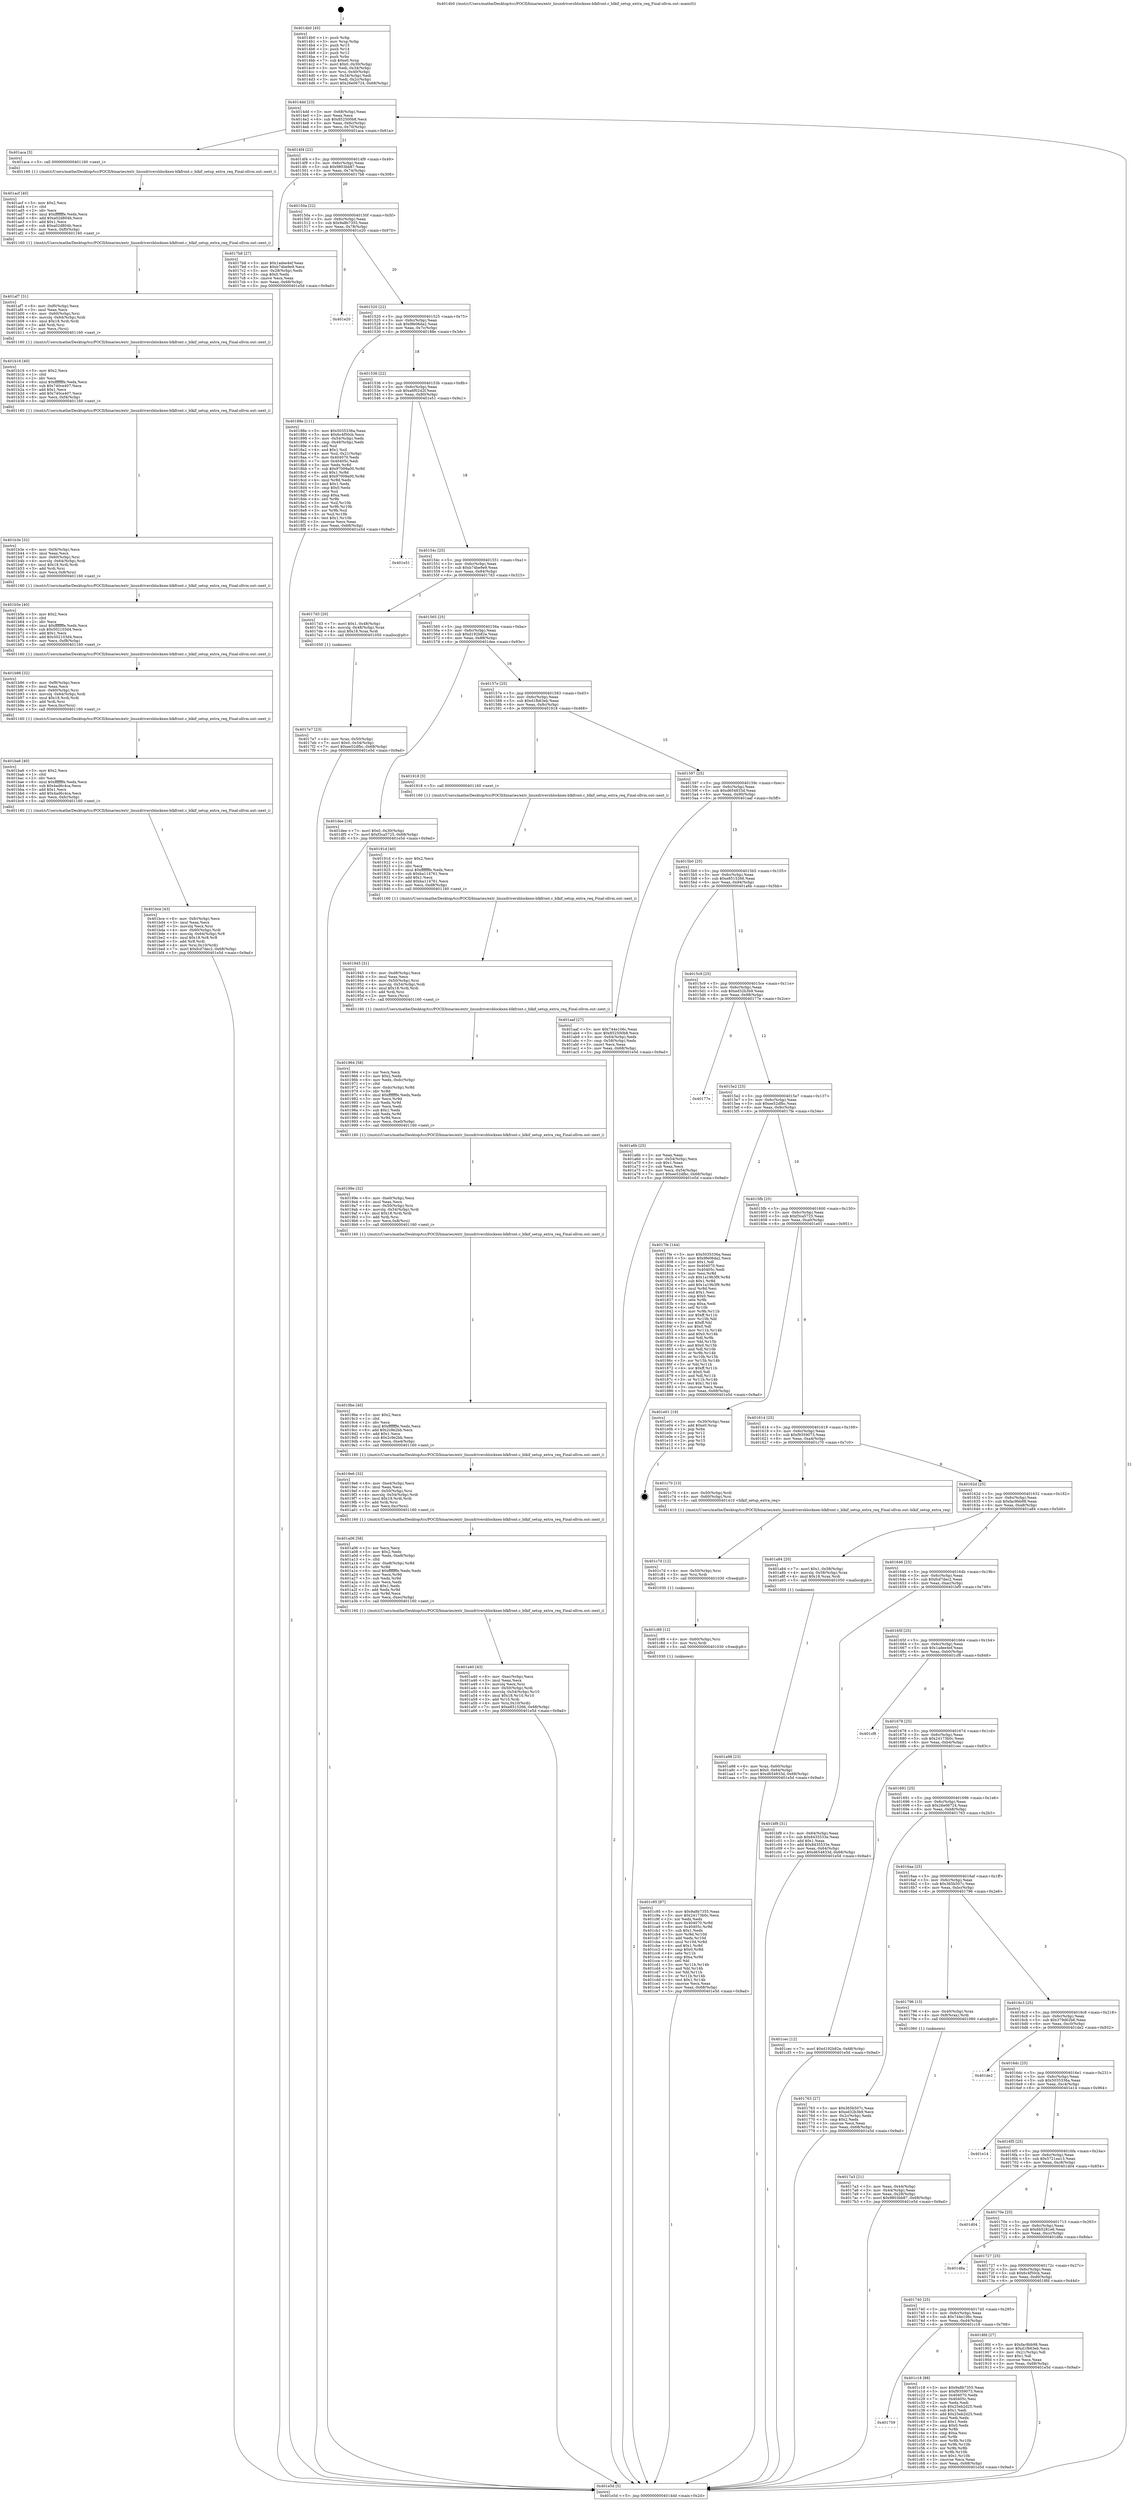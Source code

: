digraph "0x4014b0" {
  label = "0x4014b0 (/mnt/c/Users/mathe/Desktop/tcc/POCII/binaries/extr_linuxdriversblockxen-blkfront.c_blkif_setup_extra_req_Final-ollvm.out::main(0))"
  labelloc = "t"
  node[shape=record]

  Entry [label="",width=0.3,height=0.3,shape=circle,fillcolor=black,style=filled]
  "0x4014dd" [label="{
     0x4014dd [23]\l
     | [instrs]\l
     &nbsp;&nbsp;0x4014dd \<+3\>: mov -0x68(%rbp),%eax\l
     &nbsp;&nbsp;0x4014e0 \<+2\>: mov %eax,%ecx\l
     &nbsp;&nbsp;0x4014e2 \<+6\>: sub $0x852500b8,%ecx\l
     &nbsp;&nbsp;0x4014e8 \<+3\>: mov %eax,-0x6c(%rbp)\l
     &nbsp;&nbsp;0x4014eb \<+3\>: mov %ecx,-0x70(%rbp)\l
     &nbsp;&nbsp;0x4014ee \<+6\>: je 0000000000401aca \<main+0x61a\>\l
  }"]
  "0x401aca" [label="{
     0x401aca [5]\l
     | [instrs]\l
     &nbsp;&nbsp;0x401aca \<+5\>: call 0000000000401160 \<next_i\>\l
     | [calls]\l
     &nbsp;&nbsp;0x401160 \{1\} (/mnt/c/Users/mathe/Desktop/tcc/POCII/binaries/extr_linuxdriversblockxen-blkfront.c_blkif_setup_extra_req_Final-ollvm.out::next_i)\l
  }"]
  "0x4014f4" [label="{
     0x4014f4 [22]\l
     | [instrs]\l
     &nbsp;&nbsp;0x4014f4 \<+5\>: jmp 00000000004014f9 \<main+0x49\>\l
     &nbsp;&nbsp;0x4014f9 \<+3\>: mov -0x6c(%rbp),%eax\l
     &nbsp;&nbsp;0x4014fc \<+5\>: sub $0x9803bb87,%eax\l
     &nbsp;&nbsp;0x401501 \<+3\>: mov %eax,-0x74(%rbp)\l
     &nbsp;&nbsp;0x401504 \<+6\>: je 00000000004017b8 \<main+0x308\>\l
  }"]
  Exit [label="",width=0.3,height=0.3,shape=circle,fillcolor=black,style=filled,peripheries=2]
  "0x4017b8" [label="{
     0x4017b8 [27]\l
     | [instrs]\l
     &nbsp;&nbsp;0x4017b8 \<+5\>: mov $0x1adee4ef,%eax\l
     &nbsp;&nbsp;0x4017bd \<+5\>: mov $0xb74be9e9,%ecx\l
     &nbsp;&nbsp;0x4017c2 \<+3\>: mov -0x28(%rbp),%edx\l
     &nbsp;&nbsp;0x4017c5 \<+3\>: cmp $0x0,%edx\l
     &nbsp;&nbsp;0x4017c8 \<+3\>: cmove %ecx,%eax\l
     &nbsp;&nbsp;0x4017cb \<+3\>: mov %eax,-0x68(%rbp)\l
     &nbsp;&nbsp;0x4017ce \<+5\>: jmp 0000000000401e5d \<main+0x9ad\>\l
  }"]
  "0x40150a" [label="{
     0x40150a [22]\l
     | [instrs]\l
     &nbsp;&nbsp;0x40150a \<+5\>: jmp 000000000040150f \<main+0x5f\>\l
     &nbsp;&nbsp;0x40150f \<+3\>: mov -0x6c(%rbp),%eax\l
     &nbsp;&nbsp;0x401512 \<+5\>: sub $0x9a8b7355,%eax\l
     &nbsp;&nbsp;0x401517 \<+3\>: mov %eax,-0x78(%rbp)\l
     &nbsp;&nbsp;0x40151a \<+6\>: je 0000000000401e20 \<main+0x970\>\l
  }"]
  "0x401c95" [label="{
     0x401c95 [87]\l
     | [instrs]\l
     &nbsp;&nbsp;0x401c95 \<+5\>: mov $0x9a8b7355,%eax\l
     &nbsp;&nbsp;0x401c9a \<+5\>: mov $0x24173b0c,%ecx\l
     &nbsp;&nbsp;0x401c9f \<+2\>: xor %edx,%edx\l
     &nbsp;&nbsp;0x401ca1 \<+8\>: mov 0x404070,%r8d\l
     &nbsp;&nbsp;0x401ca9 \<+8\>: mov 0x40405c,%r9d\l
     &nbsp;&nbsp;0x401cb1 \<+3\>: sub $0x1,%edx\l
     &nbsp;&nbsp;0x401cb4 \<+3\>: mov %r8d,%r10d\l
     &nbsp;&nbsp;0x401cb7 \<+3\>: add %edx,%r10d\l
     &nbsp;&nbsp;0x401cba \<+4\>: imul %r10d,%r8d\l
     &nbsp;&nbsp;0x401cbe \<+4\>: and $0x1,%r8d\l
     &nbsp;&nbsp;0x401cc2 \<+4\>: cmp $0x0,%r8d\l
     &nbsp;&nbsp;0x401cc6 \<+4\>: sete %r11b\l
     &nbsp;&nbsp;0x401cca \<+4\>: cmp $0xa,%r9d\l
     &nbsp;&nbsp;0x401cce \<+3\>: setl %bl\l
     &nbsp;&nbsp;0x401cd1 \<+3\>: mov %r11b,%r14b\l
     &nbsp;&nbsp;0x401cd4 \<+3\>: and %bl,%r14b\l
     &nbsp;&nbsp;0x401cd7 \<+3\>: xor %bl,%r11b\l
     &nbsp;&nbsp;0x401cda \<+3\>: or %r11b,%r14b\l
     &nbsp;&nbsp;0x401cdd \<+4\>: test $0x1,%r14b\l
     &nbsp;&nbsp;0x401ce1 \<+3\>: cmovne %ecx,%eax\l
     &nbsp;&nbsp;0x401ce4 \<+3\>: mov %eax,-0x68(%rbp)\l
     &nbsp;&nbsp;0x401ce7 \<+5\>: jmp 0000000000401e5d \<main+0x9ad\>\l
  }"]
  "0x401e20" [label="{
     0x401e20\l
  }", style=dashed]
  "0x401520" [label="{
     0x401520 [22]\l
     | [instrs]\l
     &nbsp;&nbsp;0x401520 \<+5\>: jmp 0000000000401525 \<main+0x75\>\l
     &nbsp;&nbsp;0x401525 \<+3\>: mov -0x6c(%rbp),%eax\l
     &nbsp;&nbsp;0x401528 \<+5\>: sub $0x9fe06da2,%eax\l
     &nbsp;&nbsp;0x40152d \<+3\>: mov %eax,-0x7c(%rbp)\l
     &nbsp;&nbsp;0x401530 \<+6\>: je 000000000040188e \<main+0x3de\>\l
  }"]
  "0x401c89" [label="{
     0x401c89 [12]\l
     | [instrs]\l
     &nbsp;&nbsp;0x401c89 \<+4\>: mov -0x60(%rbp),%rsi\l
     &nbsp;&nbsp;0x401c8d \<+3\>: mov %rsi,%rdi\l
     &nbsp;&nbsp;0x401c90 \<+5\>: call 0000000000401030 \<free@plt\>\l
     | [calls]\l
     &nbsp;&nbsp;0x401030 \{1\} (unknown)\l
  }"]
  "0x40188e" [label="{
     0x40188e [111]\l
     | [instrs]\l
     &nbsp;&nbsp;0x40188e \<+5\>: mov $0x5035336a,%eax\l
     &nbsp;&nbsp;0x401893 \<+5\>: mov $0x6c4f50cb,%ecx\l
     &nbsp;&nbsp;0x401898 \<+3\>: mov -0x54(%rbp),%edx\l
     &nbsp;&nbsp;0x40189b \<+3\>: cmp -0x48(%rbp),%edx\l
     &nbsp;&nbsp;0x40189e \<+4\>: setl %sil\l
     &nbsp;&nbsp;0x4018a2 \<+4\>: and $0x1,%sil\l
     &nbsp;&nbsp;0x4018a6 \<+4\>: mov %sil,-0x21(%rbp)\l
     &nbsp;&nbsp;0x4018aa \<+7\>: mov 0x404070,%edx\l
     &nbsp;&nbsp;0x4018b1 \<+7\>: mov 0x40405c,%edi\l
     &nbsp;&nbsp;0x4018b8 \<+3\>: mov %edx,%r8d\l
     &nbsp;&nbsp;0x4018bb \<+7\>: sub $0x97009a00,%r8d\l
     &nbsp;&nbsp;0x4018c2 \<+4\>: sub $0x1,%r8d\l
     &nbsp;&nbsp;0x4018c6 \<+7\>: add $0x97009a00,%r8d\l
     &nbsp;&nbsp;0x4018cd \<+4\>: imul %r8d,%edx\l
     &nbsp;&nbsp;0x4018d1 \<+3\>: and $0x1,%edx\l
     &nbsp;&nbsp;0x4018d4 \<+3\>: cmp $0x0,%edx\l
     &nbsp;&nbsp;0x4018d7 \<+4\>: sete %sil\l
     &nbsp;&nbsp;0x4018db \<+3\>: cmp $0xa,%edi\l
     &nbsp;&nbsp;0x4018de \<+4\>: setl %r9b\l
     &nbsp;&nbsp;0x4018e2 \<+3\>: mov %sil,%r10b\l
     &nbsp;&nbsp;0x4018e5 \<+3\>: and %r9b,%r10b\l
     &nbsp;&nbsp;0x4018e8 \<+3\>: xor %r9b,%sil\l
     &nbsp;&nbsp;0x4018eb \<+3\>: or %sil,%r10b\l
     &nbsp;&nbsp;0x4018ee \<+4\>: test $0x1,%r10b\l
     &nbsp;&nbsp;0x4018f2 \<+3\>: cmovne %ecx,%eax\l
     &nbsp;&nbsp;0x4018f5 \<+3\>: mov %eax,-0x68(%rbp)\l
     &nbsp;&nbsp;0x4018f8 \<+5\>: jmp 0000000000401e5d \<main+0x9ad\>\l
  }"]
  "0x401536" [label="{
     0x401536 [22]\l
     | [instrs]\l
     &nbsp;&nbsp;0x401536 \<+5\>: jmp 000000000040153b \<main+0x8b\>\l
     &nbsp;&nbsp;0x40153b \<+3\>: mov -0x6c(%rbp),%eax\l
     &nbsp;&nbsp;0x40153e \<+5\>: sub $0xa6f0242f,%eax\l
     &nbsp;&nbsp;0x401543 \<+3\>: mov %eax,-0x80(%rbp)\l
     &nbsp;&nbsp;0x401546 \<+6\>: je 0000000000401e51 \<main+0x9a1\>\l
  }"]
  "0x401c7d" [label="{
     0x401c7d [12]\l
     | [instrs]\l
     &nbsp;&nbsp;0x401c7d \<+4\>: mov -0x50(%rbp),%rsi\l
     &nbsp;&nbsp;0x401c81 \<+3\>: mov %rsi,%rdi\l
     &nbsp;&nbsp;0x401c84 \<+5\>: call 0000000000401030 \<free@plt\>\l
     | [calls]\l
     &nbsp;&nbsp;0x401030 \{1\} (unknown)\l
  }"]
  "0x401e51" [label="{
     0x401e51\l
  }", style=dashed]
  "0x40154c" [label="{
     0x40154c [25]\l
     | [instrs]\l
     &nbsp;&nbsp;0x40154c \<+5\>: jmp 0000000000401551 \<main+0xa1\>\l
     &nbsp;&nbsp;0x401551 \<+3\>: mov -0x6c(%rbp),%eax\l
     &nbsp;&nbsp;0x401554 \<+5\>: sub $0xb74be9e9,%eax\l
     &nbsp;&nbsp;0x401559 \<+6\>: mov %eax,-0x84(%rbp)\l
     &nbsp;&nbsp;0x40155f \<+6\>: je 00000000004017d3 \<main+0x323\>\l
  }"]
  "0x401759" [label="{
     0x401759\l
  }", style=dashed]
  "0x4017d3" [label="{
     0x4017d3 [20]\l
     | [instrs]\l
     &nbsp;&nbsp;0x4017d3 \<+7\>: movl $0x1,-0x48(%rbp)\l
     &nbsp;&nbsp;0x4017da \<+4\>: movslq -0x48(%rbp),%rax\l
     &nbsp;&nbsp;0x4017de \<+4\>: imul $0x18,%rax,%rdi\l
     &nbsp;&nbsp;0x4017e2 \<+5\>: call 0000000000401050 \<malloc@plt\>\l
     | [calls]\l
     &nbsp;&nbsp;0x401050 \{1\} (unknown)\l
  }"]
  "0x401565" [label="{
     0x401565 [25]\l
     | [instrs]\l
     &nbsp;&nbsp;0x401565 \<+5\>: jmp 000000000040156a \<main+0xba\>\l
     &nbsp;&nbsp;0x40156a \<+3\>: mov -0x6c(%rbp),%eax\l
     &nbsp;&nbsp;0x40156d \<+5\>: sub $0xd192b82e,%eax\l
     &nbsp;&nbsp;0x401572 \<+6\>: mov %eax,-0x88(%rbp)\l
     &nbsp;&nbsp;0x401578 \<+6\>: je 0000000000401dee \<main+0x93e\>\l
  }"]
  "0x401c18" [label="{
     0x401c18 [88]\l
     | [instrs]\l
     &nbsp;&nbsp;0x401c18 \<+5\>: mov $0x9a8b7355,%eax\l
     &nbsp;&nbsp;0x401c1d \<+5\>: mov $0xf9359073,%ecx\l
     &nbsp;&nbsp;0x401c22 \<+7\>: mov 0x404070,%edx\l
     &nbsp;&nbsp;0x401c29 \<+7\>: mov 0x40405c,%esi\l
     &nbsp;&nbsp;0x401c30 \<+2\>: mov %edx,%edi\l
     &nbsp;&nbsp;0x401c32 \<+6\>: sub $0x25eb2d25,%edi\l
     &nbsp;&nbsp;0x401c38 \<+3\>: sub $0x1,%edi\l
     &nbsp;&nbsp;0x401c3b \<+6\>: add $0x25eb2d25,%edi\l
     &nbsp;&nbsp;0x401c41 \<+3\>: imul %edi,%edx\l
     &nbsp;&nbsp;0x401c44 \<+3\>: and $0x1,%edx\l
     &nbsp;&nbsp;0x401c47 \<+3\>: cmp $0x0,%edx\l
     &nbsp;&nbsp;0x401c4a \<+4\>: sete %r8b\l
     &nbsp;&nbsp;0x401c4e \<+3\>: cmp $0xa,%esi\l
     &nbsp;&nbsp;0x401c51 \<+4\>: setl %r9b\l
     &nbsp;&nbsp;0x401c55 \<+3\>: mov %r8b,%r10b\l
     &nbsp;&nbsp;0x401c58 \<+3\>: and %r9b,%r10b\l
     &nbsp;&nbsp;0x401c5b \<+3\>: xor %r9b,%r8b\l
     &nbsp;&nbsp;0x401c5e \<+3\>: or %r8b,%r10b\l
     &nbsp;&nbsp;0x401c61 \<+4\>: test $0x1,%r10b\l
     &nbsp;&nbsp;0x401c65 \<+3\>: cmovne %ecx,%eax\l
     &nbsp;&nbsp;0x401c68 \<+3\>: mov %eax,-0x68(%rbp)\l
     &nbsp;&nbsp;0x401c6b \<+5\>: jmp 0000000000401e5d \<main+0x9ad\>\l
  }"]
  "0x401dee" [label="{
     0x401dee [19]\l
     | [instrs]\l
     &nbsp;&nbsp;0x401dee \<+7\>: movl $0x0,-0x30(%rbp)\l
     &nbsp;&nbsp;0x401df5 \<+7\>: movl $0xf3ca5725,-0x68(%rbp)\l
     &nbsp;&nbsp;0x401dfc \<+5\>: jmp 0000000000401e5d \<main+0x9ad\>\l
  }"]
  "0x40157e" [label="{
     0x40157e [25]\l
     | [instrs]\l
     &nbsp;&nbsp;0x40157e \<+5\>: jmp 0000000000401583 \<main+0xd3\>\l
     &nbsp;&nbsp;0x401583 \<+3\>: mov -0x6c(%rbp),%eax\l
     &nbsp;&nbsp;0x401586 \<+5\>: sub $0xd1fb63eb,%eax\l
     &nbsp;&nbsp;0x40158b \<+6\>: mov %eax,-0x8c(%rbp)\l
     &nbsp;&nbsp;0x401591 \<+6\>: je 0000000000401918 \<main+0x468\>\l
  }"]
  "0x401bce" [label="{
     0x401bce [43]\l
     | [instrs]\l
     &nbsp;&nbsp;0x401bce \<+6\>: mov -0xfc(%rbp),%ecx\l
     &nbsp;&nbsp;0x401bd4 \<+3\>: imul %eax,%ecx\l
     &nbsp;&nbsp;0x401bd7 \<+3\>: movslq %ecx,%rsi\l
     &nbsp;&nbsp;0x401bda \<+4\>: mov -0x60(%rbp),%rdi\l
     &nbsp;&nbsp;0x401bde \<+4\>: movslq -0x64(%rbp),%r8\l
     &nbsp;&nbsp;0x401be2 \<+4\>: imul $0x18,%r8,%r8\l
     &nbsp;&nbsp;0x401be6 \<+3\>: add %r8,%rdi\l
     &nbsp;&nbsp;0x401be9 \<+4\>: mov %rsi,0x10(%rdi)\l
     &nbsp;&nbsp;0x401bed \<+7\>: movl $0xfcd7dec2,-0x68(%rbp)\l
     &nbsp;&nbsp;0x401bf4 \<+5\>: jmp 0000000000401e5d \<main+0x9ad\>\l
  }"]
  "0x401918" [label="{
     0x401918 [5]\l
     | [instrs]\l
     &nbsp;&nbsp;0x401918 \<+5\>: call 0000000000401160 \<next_i\>\l
     | [calls]\l
     &nbsp;&nbsp;0x401160 \{1\} (/mnt/c/Users/mathe/Desktop/tcc/POCII/binaries/extr_linuxdriversblockxen-blkfront.c_blkif_setup_extra_req_Final-ollvm.out::next_i)\l
  }"]
  "0x401597" [label="{
     0x401597 [25]\l
     | [instrs]\l
     &nbsp;&nbsp;0x401597 \<+5\>: jmp 000000000040159c \<main+0xec\>\l
     &nbsp;&nbsp;0x40159c \<+3\>: mov -0x6c(%rbp),%eax\l
     &nbsp;&nbsp;0x40159f \<+5\>: sub $0xd654833d,%eax\l
     &nbsp;&nbsp;0x4015a4 \<+6\>: mov %eax,-0x90(%rbp)\l
     &nbsp;&nbsp;0x4015aa \<+6\>: je 0000000000401aaf \<main+0x5ff\>\l
  }"]
  "0x401ba6" [label="{
     0x401ba6 [40]\l
     | [instrs]\l
     &nbsp;&nbsp;0x401ba6 \<+5\>: mov $0x2,%ecx\l
     &nbsp;&nbsp;0x401bab \<+1\>: cltd\l
     &nbsp;&nbsp;0x401bac \<+2\>: idiv %ecx\l
     &nbsp;&nbsp;0x401bae \<+6\>: imul $0xfffffffe,%edx,%ecx\l
     &nbsp;&nbsp;0x401bb4 \<+6\>: sub $0x4ad6c4ca,%ecx\l
     &nbsp;&nbsp;0x401bba \<+3\>: add $0x1,%ecx\l
     &nbsp;&nbsp;0x401bbd \<+6\>: add $0x4ad6c4ca,%ecx\l
     &nbsp;&nbsp;0x401bc3 \<+6\>: mov %ecx,-0xfc(%rbp)\l
     &nbsp;&nbsp;0x401bc9 \<+5\>: call 0000000000401160 \<next_i\>\l
     | [calls]\l
     &nbsp;&nbsp;0x401160 \{1\} (/mnt/c/Users/mathe/Desktop/tcc/POCII/binaries/extr_linuxdriversblockxen-blkfront.c_blkif_setup_extra_req_Final-ollvm.out::next_i)\l
  }"]
  "0x401aaf" [label="{
     0x401aaf [27]\l
     | [instrs]\l
     &nbsp;&nbsp;0x401aaf \<+5\>: mov $0x744e106c,%eax\l
     &nbsp;&nbsp;0x401ab4 \<+5\>: mov $0x852500b8,%ecx\l
     &nbsp;&nbsp;0x401ab9 \<+3\>: mov -0x64(%rbp),%edx\l
     &nbsp;&nbsp;0x401abc \<+3\>: cmp -0x58(%rbp),%edx\l
     &nbsp;&nbsp;0x401abf \<+3\>: cmovl %ecx,%eax\l
     &nbsp;&nbsp;0x401ac2 \<+3\>: mov %eax,-0x68(%rbp)\l
     &nbsp;&nbsp;0x401ac5 \<+5\>: jmp 0000000000401e5d \<main+0x9ad\>\l
  }"]
  "0x4015b0" [label="{
     0x4015b0 [25]\l
     | [instrs]\l
     &nbsp;&nbsp;0x4015b0 \<+5\>: jmp 00000000004015b5 \<main+0x105\>\l
     &nbsp;&nbsp;0x4015b5 \<+3\>: mov -0x6c(%rbp),%eax\l
     &nbsp;&nbsp;0x4015b8 \<+5\>: sub $0xe8515266,%eax\l
     &nbsp;&nbsp;0x4015bd \<+6\>: mov %eax,-0x94(%rbp)\l
     &nbsp;&nbsp;0x4015c3 \<+6\>: je 0000000000401a6b \<main+0x5bb\>\l
  }"]
  "0x401b86" [label="{
     0x401b86 [32]\l
     | [instrs]\l
     &nbsp;&nbsp;0x401b86 \<+6\>: mov -0xf8(%rbp),%ecx\l
     &nbsp;&nbsp;0x401b8c \<+3\>: imul %eax,%ecx\l
     &nbsp;&nbsp;0x401b8f \<+4\>: mov -0x60(%rbp),%rsi\l
     &nbsp;&nbsp;0x401b93 \<+4\>: movslq -0x64(%rbp),%rdi\l
     &nbsp;&nbsp;0x401b97 \<+4\>: imul $0x18,%rdi,%rdi\l
     &nbsp;&nbsp;0x401b9b \<+3\>: add %rdi,%rsi\l
     &nbsp;&nbsp;0x401b9e \<+3\>: mov %ecx,0xc(%rsi)\l
     &nbsp;&nbsp;0x401ba1 \<+5\>: call 0000000000401160 \<next_i\>\l
     | [calls]\l
     &nbsp;&nbsp;0x401160 \{1\} (/mnt/c/Users/mathe/Desktop/tcc/POCII/binaries/extr_linuxdriversblockxen-blkfront.c_blkif_setup_extra_req_Final-ollvm.out::next_i)\l
  }"]
  "0x401a6b" [label="{
     0x401a6b [25]\l
     | [instrs]\l
     &nbsp;&nbsp;0x401a6b \<+2\>: xor %eax,%eax\l
     &nbsp;&nbsp;0x401a6d \<+3\>: mov -0x54(%rbp),%ecx\l
     &nbsp;&nbsp;0x401a70 \<+3\>: sub $0x1,%eax\l
     &nbsp;&nbsp;0x401a73 \<+2\>: sub %eax,%ecx\l
     &nbsp;&nbsp;0x401a75 \<+3\>: mov %ecx,-0x54(%rbp)\l
     &nbsp;&nbsp;0x401a78 \<+7\>: movl $0xee52dfbc,-0x68(%rbp)\l
     &nbsp;&nbsp;0x401a7f \<+5\>: jmp 0000000000401e5d \<main+0x9ad\>\l
  }"]
  "0x4015c9" [label="{
     0x4015c9 [25]\l
     | [instrs]\l
     &nbsp;&nbsp;0x4015c9 \<+5\>: jmp 00000000004015ce \<main+0x11e\>\l
     &nbsp;&nbsp;0x4015ce \<+3\>: mov -0x6c(%rbp),%eax\l
     &nbsp;&nbsp;0x4015d1 \<+5\>: sub $0xed32b3b9,%eax\l
     &nbsp;&nbsp;0x4015d6 \<+6\>: mov %eax,-0x98(%rbp)\l
     &nbsp;&nbsp;0x4015dc \<+6\>: je 000000000040177e \<main+0x2ce\>\l
  }"]
  "0x401b5e" [label="{
     0x401b5e [40]\l
     | [instrs]\l
     &nbsp;&nbsp;0x401b5e \<+5\>: mov $0x2,%ecx\l
     &nbsp;&nbsp;0x401b63 \<+1\>: cltd\l
     &nbsp;&nbsp;0x401b64 \<+2\>: idiv %ecx\l
     &nbsp;&nbsp;0x401b66 \<+6\>: imul $0xfffffffe,%edx,%ecx\l
     &nbsp;&nbsp;0x401b6c \<+6\>: sub $0x502103d4,%ecx\l
     &nbsp;&nbsp;0x401b72 \<+3\>: add $0x1,%ecx\l
     &nbsp;&nbsp;0x401b75 \<+6\>: add $0x502103d4,%ecx\l
     &nbsp;&nbsp;0x401b7b \<+6\>: mov %ecx,-0xf8(%rbp)\l
     &nbsp;&nbsp;0x401b81 \<+5\>: call 0000000000401160 \<next_i\>\l
     | [calls]\l
     &nbsp;&nbsp;0x401160 \{1\} (/mnt/c/Users/mathe/Desktop/tcc/POCII/binaries/extr_linuxdriversblockxen-blkfront.c_blkif_setup_extra_req_Final-ollvm.out::next_i)\l
  }"]
  "0x40177e" [label="{
     0x40177e\l
  }", style=dashed]
  "0x4015e2" [label="{
     0x4015e2 [25]\l
     | [instrs]\l
     &nbsp;&nbsp;0x4015e2 \<+5\>: jmp 00000000004015e7 \<main+0x137\>\l
     &nbsp;&nbsp;0x4015e7 \<+3\>: mov -0x6c(%rbp),%eax\l
     &nbsp;&nbsp;0x4015ea \<+5\>: sub $0xee52dfbc,%eax\l
     &nbsp;&nbsp;0x4015ef \<+6\>: mov %eax,-0x9c(%rbp)\l
     &nbsp;&nbsp;0x4015f5 \<+6\>: je 00000000004017fe \<main+0x34e\>\l
  }"]
  "0x401b3e" [label="{
     0x401b3e [32]\l
     | [instrs]\l
     &nbsp;&nbsp;0x401b3e \<+6\>: mov -0xf4(%rbp),%ecx\l
     &nbsp;&nbsp;0x401b44 \<+3\>: imul %eax,%ecx\l
     &nbsp;&nbsp;0x401b47 \<+4\>: mov -0x60(%rbp),%rsi\l
     &nbsp;&nbsp;0x401b4b \<+4\>: movslq -0x64(%rbp),%rdi\l
     &nbsp;&nbsp;0x401b4f \<+4\>: imul $0x18,%rdi,%rdi\l
     &nbsp;&nbsp;0x401b53 \<+3\>: add %rdi,%rsi\l
     &nbsp;&nbsp;0x401b56 \<+3\>: mov %ecx,0x8(%rsi)\l
     &nbsp;&nbsp;0x401b59 \<+5\>: call 0000000000401160 \<next_i\>\l
     | [calls]\l
     &nbsp;&nbsp;0x401160 \{1\} (/mnt/c/Users/mathe/Desktop/tcc/POCII/binaries/extr_linuxdriversblockxen-blkfront.c_blkif_setup_extra_req_Final-ollvm.out::next_i)\l
  }"]
  "0x4017fe" [label="{
     0x4017fe [144]\l
     | [instrs]\l
     &nbsp;&nbsp;0x4017fe \<+5\>: mov $0x5035336a,%eax\l
     &nbsp;&nbsp;0x401803 \<+5\>: mov $0x9fe06da2,%ecx\l
     &nbsp;&nbsp;0x401808 \<+2\>: mov $0x1,%dl\l
     &nbsp;&nbsp;0x40180a \<+7\>: mov 0x404070,%esi\l
     &nbsp;&nbsp;0x401811 \<+7\>: mov 0x40405c,%edi\l
     &nbsp;&nbsp;0x401818 \<+3\>: mov %esi,%r8d\l
     &nbsp;&nbsp;0x40181b \<+7\>: sub $0x1a19b3f9,%r8d\l
     &nbsp;&nbsp;0x401822 \<+4\>: sub $0x1,%r8d\l
     &nbsp;&nbsp;0x401826 \<+7\>: add $0x1a19b3f9,%r8d\l
     &nbsp;&nbsp;0x40182d \<+4\>: imul %r8d,%esi\l
     &nbsp;&nbsp;0x401831 \<+3\>: and $0x1,%esi\l
     &nbsp;&nbsp;0x401834 \<+3\>: cmp $0x0,%esi\l
     &nbsp;&nbsp;0x401837 \<+4\>: sete %r9b\l
     &nbsp;&nbsp;0x40183b \<+3\>: cmp $0xa,%edi\l
     &nbsp;&nbsp;0x40183e \<+4\>: setl %r10b\l
     &nbsp;&nbsp;0x401842 \<+3\>: mov %r9b,%r11b\l
     &nbsp;&nbsp;0x401845 \<+4\>: xor $0xff,%r11b\l
     &nbsp;&nbsp;0x401849 \<+3\>: mov %r10b,%bl\l
     &nbsp;&nbsp;0x40184c \<+3\>: xor $0xff,%bl\l
     &nbsp;&nbsp;0x40184f \<+3\>: xor $0x0,%dl\l
     &nbsp;&nbsp;0x401852 \<+3\>: mov %r11b,%r14b\l
     &nbsp;&nbsp;0x401855 \<+4\>: and $0x0,%r14b\l
     &nbsp;&nbsp;0x401859 \<+3\>: and %dl,%r9b\l
     &nbsp;&nbsp;0x40185c \<+3\>: mov %bl,%r15b\l
     &nbsp;&nbsp;0x40185f \<+4\>: and $0x0,%r15b\l
     &nbsp;&nbsp;0x401863 \<+3\>: and %dl,%r10b\l
     &nbsp;&nbsp;0x401866 \<+3\>: or %r9b,%r14b\l
     &nbsp;&nbsp;0x401869 \<+3\>: or %r10b,%r15b\l
     &nbsp;&nbsp;0x40186c \<+3\>: xor %r15b,%r14b\l
     &nbsp;&nbsp;0x40186f \<+3\>: or %bl,%r11b\l
     &nbsp;&nbsp;0x401872 \<+4\>: xor $0xff,%r11b\l
     &nbsp;&nbsp;0x401876 \<+3\>: or $0x0,%dl\l
     &nbsp;&nbsp;0x401879 \<+3\>: and %dl,%r11b\l
     &nbsp;&nbsp;0x40187c \<+3\>: or %r11b,%r14b\l
     &nbsp;&nbsp;0x40187f \<+4\>: test $0x1,%r14b\l
     &nbsp;&nbsp;0x401883 \<+3\>: cmovne %ecx,%eax\l
     &nbsp;&nbsp;0x401886 \<+3\>: mov %eax,-0x68(%rbp)\l
     &nbsp;&nbsp;0x401889 \<+5\>: jmp 0000000000401e5d \<main+0x9ad\>\l
  }"]
  "0x4015fb" [label="{
     0x4015fb [25]\l
     | [instrs]\l
     &nbsp;&nbsp;0x4015fb \<+5\>: jmp 0000000000401600 \<main+0x150\>\l
     &nbsp;&nbsp;0x401600 \<+3\>: mov -0x6c(%rbp),%eax\l
     &nbsp;&nbsp;0x401603 \<+5\>: sub $0xf3ca5725,%eax\l
     &nbsp;&nbsp;0x401608 \<+6\>: mov %eax,-0xa0(%rbp)\l
     &nbsp;&nbsp;0x40160e \<+6\>: je 0000000000401e01 \<main+0x951\>\l
  }"]
  "0x401b16" [label="{
     0x401b16 [40]\l
     | [instrs]\l
     &nbsp;&nbsp;0x401b16 \<+5\>: mov $0x2,%ecx\l
     &nbsp;&nbsp;0x401b1b \<+1\>: cltd\l
     &nbsp;&nbsp;0x401b1c \<+2\>: idiv %ecx\l
     &nbsp;&nbsp;0x401b1e \<+6\>: imul $0xfffffffe,%edx,%ecx\l
     &nbsp;&nbsp;0x401b24 \<+6\>: sub $0x740ce407,%ecx\l
     &nbsp;&nbsp;0x401b2a \<+3\>: add $0x1,%ecx\l
     &nbsp;&nbsp;0x401b2d \<+6\>: add $0x740ce407,%ecx\l
     &nbsp;&nbsp;0x401b33 \<+6\>: mov %ecx,-0xf4(%rbp)\l
     &nbsp;&nbsp;0x401b39 \<+5\>: call 0000000000401160 \<next_i\>\l
     | [calls]\l
     &nbsp;&nbsp;0x401160 \{1\} (/mnt/c/Users/mathe/Desktop/tcc/POCII/binaries/extr_linuxdriversblockxen-blkfront.c_blkif_setup_extra_req_Final-ollvm.out::next_i)\l
  }"]
  "0x401e01" [label="{
     0x401e01 [19]\l
     | [instrs]\l
     &nbsp;&nbsp;0x401e01 \<+3\>: mov -0x30(%rbp),%eax\l
     &nbsp;&nbsp;0x401e04 \<+7\>: add $0xe0,%rsp\l
     &nbsp;&nbsp;0x401e0b \<+1\>: pop %rbx\l
     &nbsp;&nbsp;0x401e0c \<+2\>: pop %r12\l
     &nbsp;&nbsp;0x401e0e \<+2\>: pop %r14\l
     &nbsp;&nbsp;0x401e10 \<+2\>: pop %r15\l
     &nbsp;&nbsp;0x401e12 \<+1\>: pop %rbp\l
     &nbsp;&nbsp;0x401e13 \<+1\>: ret\l
  }"]
  "0x401614" [label="{
     0x401614 [25]\l
     | [instrs]\l
     &nbsp;&nbsp;0x401614 \<+5\>: jmp 0000000000401619 \<main+0x169\>\l
     &nbsp;&nbsp;0x401619 \<+3\>: mov -0x6c(%rbp),%eax\l
     &nbsp;&nbsp;0x40161c \<+5\>: sub $0xf9359073,%eax\l
     &nbsp;&nbsp;0x401621 \<+6\>: mov %eax,-0xa4(%rbp)\l
     &nbsp;&nbsp;0x401627 \<+6\>: je 0000000000401c70 \<main+0x7c0\>\l
  }"]
  "0x401af7" [label="{
     0x401af7 [31]\l
     | [instrs]\l
     &nbsp;&nbsp;0x401af7 \<+6\>: mov -0xf0(%rbp),%ecx\l
     &nbsp;&nbsp;0x401afd \<+3\>: imul %eax,%ecx\l
     &nbsp;&nbsp;0x401b00 \<+4\>: mov -0x60(%rbp),%rsi\l
     &nbsp;&nbsp;0x401b04 \<+4\>: movslq -0x64(%rbp),%rdi\l
     &nbsp;&nbsp;0x401b08 \<+4\>: imul $0x18,%rdi,%rdi\l
     &nbsp;&nbsp;0x401b0c \<+3\>: add %rdi,%rsi\l
     &nbsp;&nbsp;0x401b0f \<+2\>: mov %ecx,(%rsi)\l
     &nbsp;&nbsp;0x401b11 \<+5\>: call 0000000000401160 \<next_i\>\l
     | [calls]\l
     &nbsp;&nbsp;0x401160 \{1\} (/mnt/c/Users/mathe/Desktop/tcc/POCII/binaries/extr_linuxdriversblockxen-blkfront.c_blkif_setup_extra_req_Final-ollvm.out::next_i)\l
  }"]
  "0x401c70" [label="{
     0x401c70 [13]\l
     | [instrs]\l
     &nbsp;&nbsp;0x401c70 \<+4\>: mov -0x50(%rbp),%rdi\l
     &nbsp;&nbsp;0x401c74 \<+4\>: mov -0x60(%rbp),%rsi\l
     &nbsp;&nbsp;0x401c78 \<+5\>: call 0000000000401410 \<blkif_setup_extra_req\>\l
     | [calls]\l
     &nbsp;&nbsp;0x401410 \{1\} (/mnt/c/Users/mathe/Desktop/tcc/POCII/binaries/extr_linuxdriversblockxen-blkfront.c_blkif_setup_extra_req_Final-ollvm.out::blkif_setup_extra_req)\l
  }"]
  "0x40162d" [label="{
     0x40162d [25]\l
     | [instrs]\l
     &nbsp;&nbsp;0x40162d \<+5\>: jmp 0000000000401632 \<main+0x182\>\l
     &nbsp;&nbsp;0x401632 \<+3\>: mov -0x6c(%rbp),%eax\l
     &nbsp;&nbsp;0x401635 \<+5\>: sub $0xfac9bb98,%eax\l
     &nbsp;&nbsp;0x40163a \<+6\>: mov %eax,-0xa8(%rbp)\l
     &nbsp;&nbsp;0x401640 \<+6\>: je 0000000000401a84 \<main+0x5d4\>\l
  }"]
  "0x401acf" [label="{
     0x401acf [40]\l
     | [instrs]\l
     &nbsp;&nbsp;0x401acf \<+5\>: mov $0x2,%ecx\l
     &nbsp;&nbsp;0x401ad4 \<+1\>: cltd\l
     &nbsp;&nbsp;0x401ad5 \<+2\>: idiv %ecx\l
     &nbsp;&nbsp;0x401ad7 \<+6\>: imul $0xfffffffe,%edx,%ecx\l
     &nbsp;&nbsp;0x401add \<+6\>: add $0xa02d804b,%ecx\l
     &nbsp;&nbsp;0x401ae3 \<+3\>: add $0x1,%ecx\l
     &nbsp;&nbsp;0x401ae6 \<+6\>: sub $0xa02d804b,%ecx\l
     &nbsp;&nbsp;0x401aec \<+6\>: mov %ecx,-0xf0(%rbp)\l
     &nbsp;&nbsp;0x401af2 \<+5\>: call 0000000000401160 \<next_i\>\l
     | [calls]\l
     &nbsp;&nbsp;0x401160 \{1\} (/mnt/c/Users/mathe/Desktop/tcc/POCII/binaries/extr_linuxdriversblockxen-blkfront.c_blkif_setup_extra_req_Final-ollvm.out::next_i)\l
  }"]
  "0x401a84" [label="{
     0x401a84 [20]\l
     | [instrs]\l
     &nbsp;&nbsp;0x401a84 \<+7\>: movl $0x1,-0x58(%rbp)\l
     &nbsp;&nbsp;0x401a8b \<+4\>: movslq -0x58(%rbp),%rax\l
     &nbsp;&nbsp;0x401a8f \<+4\>: imul $0x18,%rax,%rdi\l
     &nbsp;&nbsp;0x401a93 \<+5\>: call 0000000000401050 \<malloc@plt\>\l
     | [calls]\l
     &nbsp;&nbsp;0x401050 \{1\} (unknown)\l
  }"]
  "0x401646" [label="{
     0x401646 [25]\l
     | [instrs]\l
     &nbsp;&nbsp;0x401646 \<+5\>: jmp 000000000040164b \<main+0x19b\>\l
     &nbsp;&nbsp;0x40164b \<+3\>: mov -0x6c(%rbp),%eax\l
     &nbsp;&nbsp;0x40164e \<+5\>: sub $0xfcd7dec2,%eax\l
     &nbsp;&nbsp;0x401653 \<+6\>: mov %eax,-0xac(%rbp)\l
     &nbsp;&nbsp;0x401659 \<+6\>: je 0000000000401bf9 \<main+0x749\>\l
  }"]
  "0x401a98" [label="{
     0x401a98 [23]\l
     | [instrs]\l
     &nbsp;&nbsp;0x401a98 \<+4\>: mov %rax,-0x60(%rbp)\l
     &nbsp;&nbsp;0x401a9c \<+7\>: movl $0x0,-0x64(%rbp)\l
     &nbsp;&nbsp;0x401aa3 \<+7\>: movl $0xd654833d,-0x68(%rbp)\l
     &nbsp;&nbsp;0x401aaa \<+5\>: jmp 0000000000401e5d \<main+0x9ad\>\l
  }"]
  "0x401bf9" [label="{
     0x401bf9 [31]\l
     | [instrs]\l
     &nbsp;&nbsp;0x401bf9 \<+3\>: mov -0x64(%rbp),%eax\l
     &nbsp;&nbsp;0x401bfc \<+5\>: sub $0x8435533e,%eax\l
     &nbsp;&nbsp;0x401c01 \<+3\>: add $0x1,%eax\l
     &nbsp;&nbsp;0x401c04 \<+5\>: add $0x8435533e,%eax\l
     &nbsp;&nbsp;0x401c09 \<+3\>: mov %eax,-0x64(%rbp)\l
     &nbsp;&nbsp;0x401c0c \<+7\>: movl $0xd654833d,-0x68(%rbp)\l
     &nbsp;&nbsp;0x401c13 \<+5\>: jmp 0000000000401e5d \<main+0x9ad\>\l
  }"]
  "0x40165f" [label="{
     0x40165f [25]\l
     | [instrs]\l
     &nbsp;&nbsp;0x40165f \<+5\>: jmp 0000000000401664 \<main+0x1b4\>\l
     &nbsp;&nbsp;0x401664 \<+3\>: mov -0x6c(%rbp),%eax\l
     &nbsp;&nbsp;0x401667 \<+5\>: sub $0x1adee4ef,%eax\l
     &nbsp;&nbsp;0x40166c \<+6\>: mov %eax,-0xb0(%rbp)\l
     &nbsp;&nbsp;0x401672 \<+6\>: je 0000000000401cf8 \<main+0x848\>\l
  }"]
  "0x401a40" [label="{
     0x401a40 [43]\l
     | [instrs]\l
     &nbsp;&nbsp;0x401a40 \<+6\>: mov -0xec(%rbp),%ecx\l
     &nbsp;&nbsp;0x401a46 \<+3\>: imul %eax,%ecx\l
     &nbsp;&nbsp;0x401a49 \<+3\>: movslq %ecx,%rsi\l
     &nbsp;&nbsp;0x401a4c \<+4\>: mov -0x50(%rbp),%rdi\l
     &nbsp;&nbsp;0x401a50 \<+4\>: movslq -0x54(%rbp),%r10\l
     &nbsp;&nbsp;0x401a54 \<+4\>: imul $0x18,%r10,%r10\l
     &nbsp;&nbsp;0x401a58 \<+3\>: add %r10,%rdi\l
     &nbsp;&nbsp;0x401a5b \<+4\>: mov %rsi,0x10(%rdi)\l
     &nbsp;&nbsp;0x401a5f \<+7\>: movl $0xe8515266,-0x68(%rbp)\l
     &nbsp;&nbsp;0x401a66 \<+5\>: jmp 0000000000401e5d \<main+0x9ad\>\l
  }"]
  "0x401cf8" [label="{
     0x401cf8\l
  }", style=dashed]
  "0x401678" [label="{
     0x401678 [25]\l
     | [instrs]\l
     &nbsp;&nbsp;0x401678 \<+5\>: jmp 000000000040167d \<main+0x1cd\>\l
     &nbsp;&nbsp;0x40167d \<+3\>: mov -0x6c(%rbp),%eax\l
     &nbsp;&nbsp;0x401680 \<+5\>: sub $0x24173b0c,%eax\l
     &nbsp;&nbsp;0x401685 \<+6\>: mov %eax,-0xb4(%rbp)\l
     &nbsp;&nbsp;0x40168b \<+6\>: je 0000000000401cec \<main+0x83c\>\l
  }"]
  "0x401a06" [label="{
     0x401a06 [58]\l
     | [instrs]\l
     &nbsp;&nbsp;0x401a06 \<+2\>: xor %ecx,%ecx\l
     &nbsp;&nbsp;0x401a08 \<+5\>: mov $0x2,%edx\l
     &nbsp;&nbsp;0x401a0d \<+6\>: mov %edx,-0xe8(%rbp)\l
     &nbsp;&nbsp;0x401a13 \<+1\>: cltd\l
     &nbsp;&nbsp;0x401a14 \<+7\>: mov -0xe8(%rbp),%r8d\l
     &nbsp;&nbsp;0x401a1b \<+3\>: idiv %r8d\l
     &nbsp;&nbsp;0x401a1e \<+6\>: imul $0xfffffffe,%edx,%edx\l
     &nbsp;&nbsp;0x401a24 \<+3\>: mov %ecx,%r9d\l
     &nbsp;&nbsp;0x401a27 \<+3\>: sub %edx,%r9d\l
     &nbsp;&nbsp;0x401a2a \<+2\>: mov %ecx,%edx\l
     &nbsp;&nbsp;0x401a2c \<+3\>: sub $0x1,%edx\l
     &nbsp;&nbsp;0x401a2f \<+3\>: add %edx,%r9d\l
     &nbsp;&nbsp;0x401a32 \<+3\>: sub %r9d,%ecx\l
     &nbsp;&nbsp;0x401a35 \<+6\>: mov %ecx,-0xec(%rbp)\l
     &nbsp;&nbsp;0x401a3b \<+5\>: call 0000000000401160 \<next_i\>\l
     | [calls]\l
     &nbsp;&nbsp;0x401160 \{1\} (/mnt/c/Users/mathe/Desktop/tcc/POCII/binaries/extr_linuxdriversblockxen-blkfront.c_blkif_setup_extra_req_Final-ollvm.out::next_i)\l
  }"]
  "0x401cec" [label="{
     0x401cec [12]\l
     | [instrs]\l
     &nbsp;&nbsp;0x401cec \<+7\>: movl $0xd192b82e,-0x68(%rbp)\l
     &nbsp;&nbsp;0x401cf3 \<+5\>: jmp 0000000000401e5d \<main+0x9ad\>\l
  }"]
  "0x401691" [label="{
     0x401691 [25]\l
     | [instrs]\l
     &nbsp;&nbsp;0x401691 \<+5\>: jmp 0000000000401696 \<main+0x1e6\>\l
     &nbsp;&nbsp;0x401696 \<+3\>: mov -0x6c(%rbp),%eax\l
     &nbsp;&nbsp;0x401699 \<+5\>: sub $0x26e06724,%eax\l
     &nbsp;&nbsp;0x40169e \<+6\>: mov %eax,-0xb8(%rbp)\l
     &nbsp;&nbsp;0x4016a4 \<+6\>: je 0000000000401763 \<main+0x2b3\>\l
  }"]
  "0x4019e6" [label="{
     0x4019e6 [32]\l
     | [instrs]\l
     &nbsp;&nbsp;0x4019e6 \<+6\>: mov -0xe4(%rbp),%ecx\l
     &nbsp;&nbsp;0x4019ec \<+3\>: imul %eax,%ecx\l
     &nbsp;&nbsp;0x4019ef \<+4\>: mov -0x50(%rbp),%rsi\l
     &nbsp;&nbsp;0x4019f3 \<+4\>: movslq -0x54(%rbp),%rdi\l
     &nbsp;&nbsp;0x4019f7 \<+4\>: imul $0x18,%rdi,%rdi\l
     &nbsp;&nbsp;0x4019fb \<+3\>: add %rdi,%rsi\l
     &nbsp;&nbsp;0x4019fe \<+3\>: mov %ecx,0xc(%rsi)\l
     &nbsp;&nbsp;0x401a01 \<+5\>: call 0000000000401160 \<next_i\>\l
     | [calls]\l
     &nbsp;&nbsp;0x401160 \{1\} (/mnt/c/Users/mathe/Desktop/tcc/POCII/binaries/extr_linuxdriversblockxen-blkfront.c_blkif_setup_extra_req_Final-ollvm.out::next_i)\l
  }"]
  "0x401763" [label="{
     0x401763 [27]\l
     | [instrs]\l
     &nbsp;&nbsp;0x401763 \<+5\>: mov $0x365b507c,%eax\l
     &nbsp;&nbsp;0x401768 \<+5\>: mov $0xed32b3b9,%ecx\l
     &nbsp;&nbsp;0x40176d \<+3\>: mov -0x2c(%rbp),%edx\l
     &nbsp;&nbsp;0x401770 \<+3\>: cmp $0x2,%edx\l
     &nbsp;&nbsp;0x401773 \<+3\>: cmovne %ecx,%eax\l
     &nbsp;&nbsp;0x401776 \<+3\>: mov %eax,-0x68(%rbp)\l
     &nbsp;&nbsp;0x401779 \<+5\>: jmp 0000000000401e5d \<main+0x9ad\>\l
  }"]
  "0x4016aa" [label="{
     0x4016aa [25]\l
     | [instrs]\l
     &nbsp;&nbsp;0x4016aa \<+5\>: jmp 00000000004016af \<main+0x1ff\>\l
     &nbsp;&nbsp;0x4016af \<+3\>: mov -0x6c(%rbp),%eax\l
     &nbsp;&nbsp;0x4016b2 \<+5\>: sub $0x365b507c,%eax\l
     &nbsp;&nbsp;0x4016b7 \<+6\>: mov %eax,-0xbc(%rbp)\l
     &nbsp;&nbsp;0x4016bd \<+6\>: je 0000000000401796 \<main+0x2e6\>\l
  }"]
  "0x401e5d" [label="{
     0x401e5d [5]\l
     | [instrs]\l
     &nbsp;&nbsp;0x401e5d \<+5\>: jmp 00000000004014dd \<main+0x2d\>\l
  }"]
  "0x4014b0" [label="{
     0x4014b0 [45]\l
     | [instrs]\l
     &nbsp;&nbsp;0x4014b0 \<+1\>: push %rbp\l
     &nbsp;&nbsp;0x4014b1 \<+3\>: mov %rsp,%rbp\l
     &nbsp;&nbsp;0x4014b4 \<+2\>: push %r15\l
     &nbsp;&nbsp;0x4014b6 \<+2\>: push %r14\l
     &nbsp;&nbsp;0x4014b8 \<+2\>: push %r12\l
     &nbsp;&nbsp;0x4014ba \<+1\>: push %rbx\l
     &nbsp;&nbsp;0x4014bb \<+7\>: sub $0xe0,%rsp\l
     &nbsp;&nbsp;0x4014c2 \<+7\>: movl $0x0,-0x30(%rbp)\l
     &nbsp;&nbsp;0x4014c9 \<+3\>: mov %edi,-0x34(%rbp)\l
     &nbsp;&nbsp;0x4014cc \<+4\>: mov %rsi,-0x40(%rbp)\l
     &nbsp;&nbsp;0x4014d0 \<+3\>: mov -0x34(%rbp),%edi\l
     &nbsp;&nbsp;0x4014d3 \<+3\>: mov %edi,-0x2c(%rbp)\l
     &nbsp;&nbsp;0x4014d6 \<+7\>: movl $0x26e06724,-0x68(%rbp)\l
  }"]
  "0x4019be" [label="{
     0x4019be [40]\l
     | [instrs]\l
     &nbsp;&nbsp;0x4019be \<+5\>: mov $0x2,%ecx\l
     &nbsp;&nbsp;0x4019c3 \<+1\>: cltd\l
     &nbsp;&nbsp;0x4019c4 \<+2\>: idiv %ecx\l
     &nbsp;&nbsp;0x4019c6 \<+6\>: imul $0xfffffffe,%edx,%ecx\l
     &nbsp;&nbsp;0x4019cc \<+6\>: add $0x2c9e2bb,%ecx\l
     &nbsp;&nbsp;0x4019d2 \<+3\>: add $0x1,%ecx\l
     &nbsp;&nbsp;0x4019d5 \<+6\>: sub $0x2c9e2bb,%ecx\l
     &nbsp;&nbsp;0x4019db \<+6\>: mov %ecx,-0xe4(%rbp)\l
     &nbsp;&nbsp;0x4019e1 \<+5\>: call 0000000000401160 \<next_i\>\l
     | [calls]\l
     &nbsp;&nbsp;0x401160 \{1\} (/mnt/c/Users/mathe/Desktop/tcc/POCII/binaries/extr_linuxdriversblockxen-blkfront.c_blkif_setup_extra_req_Final-ollvm.out::next_i)\l
  }"]
  "0x401796" [label="{
     0x401796 [13]\l
     | [instrs]\l
     &nbsp;&nbsp;0x401796 \<+4\>: mov -0x40(%rbp),%rax\l
     &nbsp;&nbsp;0x40179a \<+4\>: mov 0x8(%rax),%rdi\l
     &nbsp;&nbsp;0x40179e \<+5\>: call 0000000000401060 \<atoi@plt\>\l
     | [calls]\l
     &nbsp;&nbsp;0x401060 \{1\} (unknown)\l
  }"]
  "0x4016c3" [label="{
     0x4016c3 [25]\l
     | [instrs]\l
     &nbsp;&nbsp;0x4016c3 \<+5\>: jmp 00000000004016c8 \<main+0x218\>\l
     &nbsp;&nbsp;0x4016c8 \<+3\>: mov -0x6c(%rbp),%eax\l
     &nbsp;&nbsp;0x4016cb \<+5\>: sub $0x379d62b6,%eax\l
     &nbsp;&nbsp;0x4016d0 \<+6\>: mov %eax,-0xc0(%rbp)\l
     &nbsp;&nbsp;0x4016d6 \<+6\>: je 0000000000401de2 \<main+0x932\>\l
  }"]
  "0x4017a3" [label="{
     0x4017a3 [21]\l
     | [instrs]\l
     &nbsp;&nbsp;0x4017a3 \<+3\>: mov %eax,-0x44(%rbp)\l
     &nbsp;&nbsp;0x4017a6 \<+3\>: mov -0x44(%rbp),%eax\l
     &nbsp;&nbsp;0x4017a9 \<+3\>: mov %eax,-0x28(%rbp)\l
     &nbsp;&nbsp;0x4017ac \<+7\>: movl $0x9803bb87,-0x68(%rbp)\l
     &nbsp;&nbsp;0x4017b3 \<+5\>: jmp 0000000000401e5d \<main+0x9ad\>\l
  }"]
  "0x4017e7" [label="{
     0x4017e7 [23]\l
     | [instrs]\l
     &nbsp;&nbsp;0x4017e7 \<+4\>: mov %rax,-0x50(%rbp)\l
     &nbsp;&nbsp;0x4017eb \<+7\>: movl $0x0,-0x54(%rbp)\l
     &nbsp;&nbsp;0x4017f2 \<+7\>: movl $0xee52dfbc,-0x68(%rbp)\l
     &nbsp;&nbsp;0x4017f9 \<+5\>: jmp 0000000000401e5d \<main+0x9ad\>\l
  }"]
  "0x40199e" [label="{
     0x40199e [32]\l
     | [instrs]\l
     &nbsp;&nbsp;0x40199e \<+6\>: mov -0xe0(%rbp),%ecx\l
     &nbsp;&nbsp;0x4019a4 \<+3\>: imul %eax,%ecx\l
     &nbsp;&nbsp;0x4019a7 \<+4\>: mov -0x50(%rbp),%rsi\l
     &nbsp;&nbsp;0x4019ab \<+4\>: movslq -0x54(%rbp),%rdi\l
     &nbsp;&nbsp;0x4019af \<+4\>: imul $0x18,%rdi,%rdi\l
     &nbsp;&nbsp;0x4019b3 \<+3\>: add %rdi,%rsi\l
     &nbsp;&nbsp;0x4019b6 \<+3\>: mov %ecx,0x8(%rsi)\l
     &nbsp;&nbsp;0x4019b9 \<+5\>: call 0000000000401160 \<next_i\>\l
     | [calls]\l
     &nbsp;&nbsp;0x401160 \{1\} (/mnt/c/Users/mathe/Desktop/tcc/POCII/binaries/extr_linuxdriversblockxen-blkfront.c_blkif_setup_extra_req_Final-ollvm.out::next_i)\l
  }"]
  "0x401de2" [label="{
     0x401de2\l
  }", style=dashed]
  "0x4016dc" [label="{
     0x4016dc [25]\l
     | [instrs]\l
     &nbsp;&nbsp;0x4016dc \<+5\>: jmp 00000000004016e1 \<main+0x231\>\l
     &nbsp;&nbsp;0x4016e1 \<+3\>: mov -0x6c(%rbp),%eax\l
     &nbsp;&nbsp;0x4016e4 \<+5\>: sub $0x5035336a,%eax\l
     &nbsp;&nbsp;0x4016e9 \<+6\>: mov %eax,-0xc4(%rbp)\l
     &nbsp;&nbsp;0x4016ef \<+6\>: je 0000000000401e14 \<main+0x964\>\l
  }"]
  "0x401964" [label="{
     0x401964 [58]\l
     | [instrs]\l
     &nbsp;&nbsp;0x401964 \<+2\>: xor %ecx,%ecx\l
     &nbsp;&nbsp;0x401966 \<+5\>: mov $0x2,%edx\l
     &nbsp;&nbsp;0x40196b \<+6\>: mov %edx,-0xdc(%rbp)\l
     &nbsp;&nbsp;0x401971 \<+1\>: cltd\l
     &nbsp;&nbsp;0x401972 \<+7\>: mov -0xdc(%rbp),%r8d\l
     &nbsp;&nbsp;0x401979 \<+3\>: idiv %r8d\l
     &nbsp;&nbsp;0x40197c \<+6\>: imul $0xfffffffe,%edx,%edx\l
     &nbsp;&nbsp;0x401982 \<+3\>: mov %ecx,%r9d\l
     &nbsp;&nbsp;0x401985 \<+3\>: sub %edx,%r9d\l
     &nbsp;&nbsp;0x401988 \<+2\>: mov %ecx,%edx\l
     &nbsp;&nbsp;0x40198a \<+3\>: sub $0x1,%edx\l
     &nbsp;&nbsp;0x40198d \<+3\>: add %edx,%r9d\l
     &nbsp;&nbsp;0x401990 \<+3\>: sub %r9d,%ecx\l
     &nbsp;&nbsp;0x401993 \<+6\>: mov %ecx,-0xe0(%rbp)\l
     &nbsp;&nbsp;0x401999 \<+5\>: call 0000000000401160 \<next_i\>\l
     | [calls]\l
     &nbsp;&nbsp;0x401160 \{1\} (/mnt/c/Users/mathe/Desktop/tcc/POCII/binaries/extr_linuxdriversblockxen-blkfront.c_blkif_setup_extra_req_Final-ollvm.out::next_i)\l
  }"]
  "0x401e14" [label="{
     0x401e14\l
  }", style=dashed]
  "0x4016f5" [label="{
     0x4016f5 [25]\l
     | [instrs]\l
     &nbsp;&nbsp;0x4016f5 \<+5\>: jmp 00000000004016fa \<main+0x24a\>\l
     &nbsp;&nbsp;0x4016fa \<+3\>: mov -0x6c(%rbp),%eax\l
     &nbsp;&nbsp;0x4016fd \<+5\>: sub $0x5721ea13,%eax\l
     &nbsp;&nbsp;0x401702 \<+6\>: mov %eax,-0xc8(%rbp)\l
     &nbsp;&nbsp;0x401708 \<+6\>: je 0000000000401d04 \<main+0x854\>\l
  }"]
  "0x401945" [label="{
     0x401945 [31]\l
     | [instrs]\l
     &nbsp;&nbsp;0x401945 \<+6\>: mov -0xd8(%rbp),%ecx\l
     &nbsp;&nbsp;0x40194b \<+3\>: imul %eax,%ecx\l
     &nbsp;&nbsp;0x40194e \<+4\>: mov -0x50(%rbp),%rsi\l
     &nbsp;&nbsp;0x401952 \<+4\>: movslq -0x54(%rbp),%rdi\l
     &nbsp;&nbsp;0x401956 \<+4\>: imul $0x18,%rdi,%rdi\l
     &nbsp;&nbsp;0x40195a \<+3\>: add %rdi,%rsi\l
     &nbsp;&nbsp;0x40195d \<+2\>: mov %ecx,(%rsi)\l
     &nbsp;&nbsp;0x40195f \<+5\>: call 0000000000401160 \<next_i\>\l
     | [calls]\l
     &nbsp;&nbsp;0x401160 \{1\} (/mnt/c/Users/mathe/Desktop/tcc/POCII/binaries/extr_linuxdriversblockxen-blkfront.c_blkif_setup_extra_req_Final-ollvm.out::next_i)\l
  }"]
  "0x401d04" [label="{
     0x401d04\l
  }", style=dashed]
  "0x40170e" [label="{
     0x40170e [25]\l
     | [instrs]\l
     &nbsp;&nbsp;0x40170e \<+5\>: jmp 0000000000401713 \<main+0x263\>\l
     &nbsp;&nbsp;0x401713 \<+3\>: mov -0x6c(%rbp),%eax\l
     &nbsp;&nbsp;0x401716 \<+5\>: sub $0x6b5281e6,%eax\l
     &nbsp;&nbsp;0x40171b \<+6\>: mov %eax,-0xcc(%rbp)\l
     &nbsp;&nbsp;0x401721 \<+6\>: je 0000000000401d8a \<main+0x8da\>\l
  }"]
  "0x40191d" [label="{
     0x40191d [40]\l
     | [instrs]\l
     &nbsp;&nbsp;0x40191d \<+5\>: mov $0x2,%ecx\l
     &nbsp;&nbsp;0x401922 \<+1\>: cltd\l
     &nbsp;&nbsp;0x401923 \<+2\>: idiv %ecx\l
     &nbsp;&nbsp;0x401925 \<+6\>: imul $0xfffffffe,%edx,%ecx\l
     &nbsp;&nbsp;0x40192b \<+6\>: sub $0xba114761,%ecx\l
     &nbsp;&nbsp;0x401931 \<+3\>: add $0x1,%ecx\l
     &nbsp;&nbsp;0x401934 \<+6\>: add $0xba114761,%ecx\l
     &nbsp;&nbsp;0x40193a \<+6\>: mov %ecx,-0xd8(%rbp)\l
     &nbsp;&nbsp;0x401940 \<+5\>: call 0000000000401160 \<next_i\>\l
     | [calls]\l
     &nbsp;&nbsp;0x401160 \{1\} (/mnt/c/Users/mathe/Desktop/tcc/POCII/binaries/extr_linuxdriversblockxen-blkfront.c_blkif_setup_extra_req_Final-ollvm.out::next_i)\l
  }"]
  "0x401d8a" [label="{
     0x401d8a\l
  }", style=dashed]
  "0x401727" [label="{
     0x401727 [25]\l
     | [instrs]\l
     &nbsp;&nbsp;0x401727 \<+5\>: jmp 000000000040172c \<main+0x27c\>\l
     &nbsp;&nbsp;0x40172c \<+3\>: mov -0x6c(%rbp),%eax\l
     &nbsp;&nbsp;0x40172f \<+5\>: sub $0x6c4f50cb,%eax\l
     &nbsp;&nbsp;0x401734 \<+6\>: mov %eax,-0xd0(%rbp)\l
     &nbsp;&nbsp;0x40173a \<+6\>: je 00000000004018fd \<main+0x44d\>\l
  }"]
  "0x401740" [label="{
     0x401740 [25]\l
     | [instrs]\l
     &nbsp;&nbsp;0x401740 \<+5\>: jmp 0000000000401745 \<main+0x295\>\l
     &nbsp;&nbsp;0x401745 \<+3\>: mov -0x6c(%rbp),%eax\l
     &nbsp;&nbsp;0x401748 \<+5\>: sub $0x744e106c,%eax\l
     &nbsp;&nbsp;0x40174d \<+6\>: mov %eax,-0xd4(%rbp)\l
     &nbsp;&nbsp;0x401753 \<+6\>: je 0000000000401c18 \<main+0x768\>\l
  }"]
  "0x4018fd" [label="{
     0x4018fd [27]\l
     | [instrs]\l
     &nbsp;&nbsp;0x4018fd \<+5\>: mov $0xfac9bb98,%eax\l
     &nbsp;&nbsp;0x401902 \<+5\>: mov $0xd1fb63eb,%ecx\l
     &nbsp;&nbsp;0x401907 \<+3\>: mov -0x21(%rbp),%dl\l
     &nbsp;&nbsp;0x40190a \<+3\>: test $0x1,%dl\l
     &nbsp;&nbsp;0x40190d \<+3\>: cmovne %ecx,%eax\l
     &nbsp;&nbsp;0x401910 \<+3\>: mov %eax,-0x68(%rbp)\l
     &nbsp;&nbsp;0x401913 \<+5\>: jmp 0000000000401e5d \<main+0x9ad\>\l
  }"]
  Entry -> "0x4014b0" [label=" 1"]
  "0x4014dd" -> "0x401aca" [label=" 1"]
  "0x4014dd" -> "0x4014f4" [label=" 21"]
  "0x401e01" -> Exit [label=" 1"]
  "0x4014f4" -> "0x4017b8" [label=" 1"]
  "0x4014f4" -> "0x40150a" [label=" 20"]
  "0x401dee" -> "0x401e5d" [label=" 1"]
  "0x40150a" -> "0x401e20" [label=" 0"]
  "0x40150a" -> "0x401520" [label=" 20"]
  "0x401cec" -> "0x401e5d" [label=" 1"]
  "0x401520" -> "0x40188e" [label=" 2"]
  "0x401520" -> "0x401536" [label=" 18"]
  "0x401c95" -> "0x401e5d" [label=" 1"]
  "0x401536" -> "0x401e51" [label=" 0"]
  "0x401536" -> "0x40154c" [label=" 18"]
  "0x401c89" -> "0x401c95" [label=" 1"]
  "0x40154c" -> "0x4017d3" [label=" 1"]
  "0x40154c" -> "0x401565" [label=" 17"]
  "0x401c7d" -> "0x401c89" [label=" 1"]
  "0x401565" -> "0x401dee" [label=" 1"]
  "0x401565" -> "0x40157e" [label=" 16"]
  "0x401c70" -> "0x401c7d" [label=" 1"]
  "0x40157e" -> "0x401918" [label=" 1"]
  "0x40157e" -> "0x401597" [label=" 15"]
  "0x401740" -> "0x401759" [label=" 0"]
  "0x401597" -> "0x401aaf" [label=" 2"]
  "0x401597" -> "0x4015b0" [label=" 13"]
  "0x401740" -> "0x401c18" [label=" 1"]
  "0x4015b0" -> "0x401a6b" [label=" 1"]
  "0x4015b0" -> "0x4015c9" [label=" 12"]
  "0x401c18" -> "0x401e5d" [label=" 1"]
  "0x4015c9" -> "0x40177e" [label=" 0"]
  "0x4015c9" -> "0x4015e2" [label=" 12"]
  "0x401bf9" -> "0x401e5d" [label=" 1"]
  "0x4015e2" -> "0x4017fe" [label=" 2"]
  "0x4015e2" -> "0x4015fb" [label=" 10"]
  "0x401bce" -> "0x401e5d" [label=" 1"]
  "0x4015fb" -> "0x401e01" [label=" 1"]
  "0x4015fb" -> "0x401614" [label=" 9"]
  "0x401ba6" -> "0x401bce" [label=" 1"]
  "0x401614" -> "0x401c70" [label=" 1"]
  "0x401614" -> "0x40162d" [label=" 8"]
  "0x401b86" -> "0x401ba6" [label=" 1"]
  "0x40162d" -> "0x401a84" [label=" 1"]
  "0x40162d" -> "0x401646" [label=" 7"]
  "0x401b5e" -> "0x401b86" [label=" 1"]
  "0x401646" -> "0x401bf9" [label=" 1"]
  "0x401646" -> "0x40165f" [label=" 6"]
  "0x401b3e" -> "0x401b5e" [label=" 1"]
  "0x40165f" -> "0x401cf8" [label=" 0"]
  "0x40165f" -> "0x401678" [label=" 6"]
  "0x401b16" -> "0x401b3e" [label=" 1"]
  "0x401678" -> "0x401cec" [label=" 1"]
  "0x401678" -> "0x401691" [label=" 5"]
  "0x401af7" -> "0x401b16" [label=" 1"]
  "0x401691" -> "0x401763" [label=" 1"]
  "0x401691" -> "0x4016aa" [label=" 4"]
  "0x401763" -> "0x401e5d" [label=" 1"]
  "0x4014b0" -> "0x4014dd" [label=" 1"]
  "0x401e5d" -> "0x4014dd" [label=" 21"]
  "0x401acf" -> "0x401af7" [label=" 1"]
  "0x4016aa" -> "0x401796" [label=" 1"]
  "0x4016aa" -> "0x4016c3" [label=" 3"]
  "0x401796" -> "0x4017a3" [label=" 1"]
  "0x4017a3" -> "0x401e5d" [label=" 1"]
  "0x4017b8" -> "0x401e5d" [label=" 1"]
  "0x4017d3" -> "0x4017e7" [label=" 1"]
  "0x4017e7" -> "0x401e5d" [label=" 1"]
  "0x4017fe" -> "0x401e5d" [label=" 2"]
  "0x40188e" -> "0x401e5d" [label=" 2"]
  "0x401aca" -> "0x401acf" [label=" 1"]
  "0x4016c3" -> "0x401de2" [label=" 0"]
  "0x4016c3" -> "0x4016dc" [label=" 3"]
  "0x401aaf" -> "0x401e5d" [label=" 2"]
  "0x4016dc" -> "0x401e14" [label=" 0"]
  "0x4016dc" -> "0x4016f5" [label=" 3"]
  "0x401a98" -> "0x401e5d" [label=" 1"]
  "0x4016f5" -> "0x401d04" [label=" 0"]
  "0x4016f5" -> "0x40170e" [label=" 3"]
  "0x401a84" -> "0x401a98" [label=" 1"]
  "0x40170e" -> "0x401d8a" [label=" 0"]
  "0x40170e" -> "0x401727" [label=" 3"]
  "0x401a6b" -> "0x401e5d" [label=" 1"]
  "0x401727" -> "0x4018fd" [label=" 2"]
  "0x401727" -> "0x401740" [label=" 1"]
  "0x4018fd" -> "0x401e5d" [label=" 2"]
  "0x401918" -> "0x40191d" [label=" 1"]
  "0x40191d" -> "0x401945" [label=" 1"]
  "0x401945" -> "0x401964" [label=" 1"]
  "0x401964" -> "0x40199e" [label=" 1"]
  "0x40199e" -> "0x4019be" [label=" 1"]
  "0x4019be" -> "0x4019e6" [label=" 1"]
  "0x4019e6" -> "0x401a06" [label=" 1"]
  "0x401a06" -> "0x401a40" [label=" 1"]
  "0x401a40" -> "0x401e5d" [label=" 1"]
}
